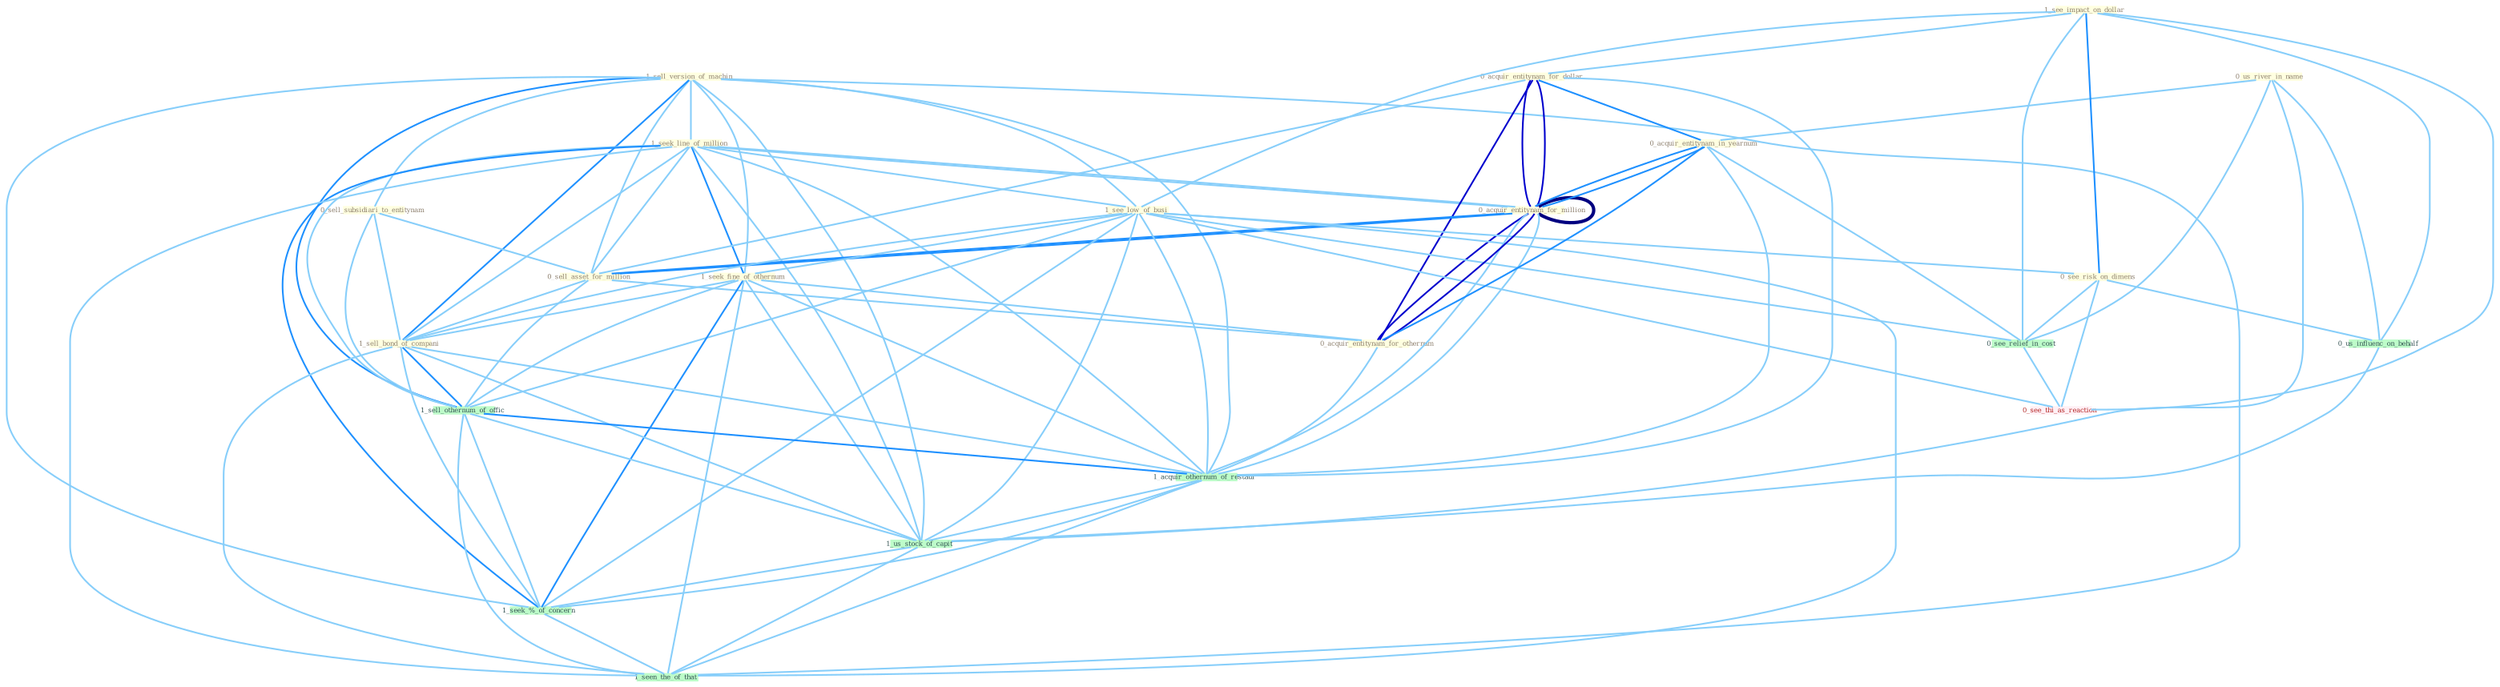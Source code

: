 Graph G{ 
    node
    [shape=polygon,style=filled,width=.5,height=.06,color="#BDFCC9",fixedsize=true,fontsize=4,
    fontcolor="#2f4f4f"];
    {node
    [color="#ffffe0", fontcolor="#8b7d6b"] "0_us_river_in_name " "1_sell_version_of_machin " "1_see_impact_on_dollar " "1_seek_line_of_million " "0_acquir_entitynam_for_dollar " "0_acquir_entitynam_for_million " "0_sell_subsidiari_to_entitynam " "0_sell_asset_for_million " "1_see_low_of_busi " "1_seek_fine_of_othernum " "0_acquir_entitynam_for_othernum " "0_see_risk_on_dimens " "1_sell_bond_of_compani " "0_acquir_entitynam_in_yearnum "}
{node [color="#fff0f5", fontcolor="#b22222"] "0_see_thi_as_reaction "}
edge [color="#B0E2FF"];

	"0_us_river_in_name " -- "0_acquir_entitynam_in_yearnum " [w="1", color="#87cefa" ];
	"0_us_river_in_name " -- "0_us_influenc_on_behalf " [w="1", color="#87cefa" ];
	"0_us_river_in_name " -- "0_see_relief_in_cost " [w="1", color="#87cefa" ];
	"0_us_river_in_name " -- "1_us_stock_of_capit " [w="1", color="#87cefa" ];
	"1_sell_version_of_machin " -- "1_seek_line_of_million " [w="1", color="#87cefa" ];
	"1_sell_version_of_machin " -- "0_sell_subsidiari_to_entitynam " [w="1", color="#87cefa" ];
	"1_sell_version_of_machin " -- "0_sell_asset_for_million " [w="1", color="#87cefa" ];
	"1_sell_version_of_machin " -- "1_see_low_of_busi " [w="1", color="#87cefa" ];
	"1_sell_version_of_machin " -- "1_seek_fine_of_othernum " [w="1", color="#87cefa" ];
	"1_sell_version_of_machin " -- "1_sell_bond_of_compani " [w="2", color="#1e90ff" , len=0.8];
	"1_sell_version_of_machin " -- "1_sell_othernum_of_offic " [w="2", color="#1e90ff" , len=0.8];
	"1_sell_version_of_machin " -- "1_acquir_othernum_of_restaur " [w="1", color="#87cefa" ];
	"1_sell_version_of_machin " -- "1_us_stock_of_capit " [w="1", color="#87cefa" ];
	"1_sell_version_of_machin " -- "1_seek_%_of_concern " [w="1", color="#87cefa" ];
	"1_sell_version_of_machin " -- "1_seen_the_of_that " [w="1", color="#87cefa" ];
	"1_see_impact_on_dollar " -- "0_acquir_entitynam_for_dollar " [w="1", color="#87cefa" ];
	"1_see_impact_on_dollar " -- "1_see_low_of_busi " [w="1", color="#87cefa" ];
	"1_see_impact_on_dollar " -- "0_see_risk_on_dimens " [w="2", color="#1e90ff" , len=0.8];
	"1_see_impact_on_dollar " -- "0_us_influenc_on_behalf " [w="1", color="#87cefa" ];
	"1_see_impact_on_dollar " -- "0_see_relief_in_cost " [w="1", color="#87cefa" ];
	"1_see_impact_on_dollar " -- "0_see_thi_as_reaction " [w="1", color="#87cefa" ];
	"1_seek_line_of_million " -- "0_acquir_entitynam_for_million " [w="1", color="#87cefa" ];
	"1_seek_line_of_million " -- "0_sell_asset_for_million " [w="1", color="#87cefa" ];
	"1_seek_line_of_million " -- "1_see_low_of_busi " [w="1", color="#87cefa" ];
	"1_seek_line_of_million " -- "1_seek_fine_of_othernum " [w="2", color="#1e90ff" , len=0.8];
	"1_seek_line_of_million " -- "1_sell_bond_of_compani " [w="1", color="#87cefa" ];
	"1_seek_line_of_million " -- "0_acquir_entitynam_for_million " [w="1", color="#87cefa" ];
	"1_seek_line_of_million " -- "1_sell_othernum_of_offic " [w="1", color="#87cefa" ];
	"1_seek_line_of_million " -- "1_acquir_othernum_of_restaur " [w="1", color="#87cefa" ];
	"1_seek_line_of_million " -- "1_us_stock_of_capit " [w="1", color="#87cefa" ];
	"1_seek_line_of_million " -- "1_seek_%_of_concern " [w="2", color="#1e90ff" , len=0.8];
	"1_seek_line_of_million " -- "1_seen_the_of_that " [w="1", color="#87cefa" ];
	"0_acquir_entitynam_for_dollar " -- "0_acquir_entitynam_for_million " [w="3", color="#0000cd" , len=0.6];
	"0_acquir_entitynam_for_dollar " -- "0_sell_asset_for_million " [w="1", color="#87cefa" ];
	"0_acquir_entitynam_for_dollar " -- "0_acquir_entitynam_for_othernum " [w="3", color="#0000cd" , len=0.6];
	"0_acquir_entitynam_for_dollar " -- "0_acquir_entitynam_in_yearnum " [w="2", color="#1e90ff" , len=0.8];
	"0_acquir_entitynam_for_dollar " -- "0_acquir_entitynam_for_million " [w="3", color="#0000cd" , len=0.6];
	"0_acquir_entitynam_for_dollar " -- "1_acquir_othernum_of_restaur " [w="1", color="#87cefa" ];
	"0_acquir_entitynam_for_million " -- "0_sell_asset_for_million " [w="2", color="#1e90ff" , len=0.8];
	"0_acquir_entitynam_for_million " -- "0_acquir_entitynam_for_othernum " [w="3", color="#0000cd" , len=0.6];
	"0_acquir_entitynam_for_million " -- "0_acquir_entitynam_in_yearnum " [w="2", color="#1e90ff" , len=0.8];
	"0_acquir_entitynam_for_million " -- "0_acquir_entitynam_for_million " [w="4", style=bold, color="#000080", len=0.4];
	"0_acquir_entitynam_for_million " -- "1_acquir_othernum_of_restaur " [w="1", color="#87cefa" ];
	"0_sell_subsidiari_to_entitynam " -- "0_sell_asset_for_million " [w="1", color="#87cefa" ];
	"0_sell_subsidiari_to_entitynam " -- "1_sell_bond_of_compani " [w="1", color="#87cefa" ];
	"0_sell_subsidiari_to_entitynam " -- "1_sell_othernum_of_offic " [w="1", color="#87cefa" ];
	"0_sell_asset_for_million " -- "0_acquir_entitynam_for_othernum " [w="1", color="#87cefa" ];
	"0_sell_asset_for_million " -- "1_sell_bond_of_compani " [w="1", color="#87cefa" ];
	"0_sell_asset_for_million " -- "0_acquir_entitynam_for_million " [w="2", color="#1e90ff" , len=0.8];
	"0_sell_asset_for_million " -- "1_sell_othernum_of_offic " [w="1", color="#87cefa" ];
	"1_see_low_of_busi " -- "1_seek_fine_of_othernum " [w="1", color="#87cefa" ];
	"1_see_low_of_busi " -- "0_see_risk_on_dimens " [w="1", color="#87cefa" ];
	"1_see_low_of_busi " -- "1_sell_bond_of_compani " [w="1", color="#87cefa" ];
	"1_see_low_of_busi " -- "1_sell_othernum_of_offic " [w="1", color="#87cefa" ];
	"1_see_low_of_busi " -- "0_see_relief_in_cost " [w="1", color="#87cefa" ];
	"1_see_low_of_busi " -- "0_see_thi_as_reaction " [w="1", color="#87cefa" ];
	"1_see_low_of_busi " -- "1_acquir_othernum_of_restaur " [w="1", color="#87cefa" ];
	"1_see_low_of_busi " -- "1_us_stock_of_capit " [w="1", color="#87cefa" ];
	"1_see_low_of_busi " -- "1_seek_%_of_concern " [w="1", color="#87cefa" ];
	"1_see_low_of_busi " -- "1_seen_the_of_that " [w="1", color="#87cefa" ];
	"1_seek_fine_of_othernum " -- "0_acquir_entitynam_for_othernum " [w="1", color="#87cefa" ];
	"1_seek_fine_of_othernum " -- "1_sell_bond_of_compani " [w="1", color="#87cefa" ];
	"1_seek_fine_of_othernum " -- "1_sell_othernum_of_offic " [w="1", color="#87cefa" ];
	"1_seek_fine_of_othernum " -- "1_acquir_othernum_of_restaur " [w="1", color="#87cefa" ];
	"1_seek_fine_of_othernum " -- "1_us_stock_of_capit " [w="1", color="#87cefa" ];
	"1_seek_fine_of_othernum " -- "1_seek_%_of_concern " [w="2", color="#1e90ff" , len=0.8];
	"1_seek_fine_of_othernum " -- "1_seen_the_of_that " [w="1", color="#87cefa" ];
	"0_acquir_entitynam_for_othernum " -- "0_acquir_entitynam_in_yearnum " [w="2", color="#1e90ff" , len=0.8];
	"0_acquir_entitynam_for_othernum " -- "0_acquir_entitynam_for_million " [w="3", color="#0000cd" , len=0.6];
	"0_acquir_entitynam_for_othernum " -- "1_acquir_othernum_of_restaur " [w="1", color="#87cefa" ];
	"0_see_risk_on_dimens " -- "0_us_influenc_on_behalf " [w="1", color="#87cefa" ];
	"0_see_risk_on_dimens " -- "0_see_relief_in_cost " [w="1", color="#87cefa" ];
	"0_see_risk_on_dimens " -- "0_see_thi_as_reaction " [w="1", color="#87cefa" ];
	"1_sell_bond_of_compani " -- "1_sell_othernum_of_offic " [w="2", color="#1e90ff" , len=0.8];
	"1_sell_bond_of_compani " -- "1_acquir_othernum_of_restaur " [w="1", color="#87cefa" ];
	"1_sell_bond_of_compani " -- "1_us_stock_of_capit " [w="1", color="#87cefa" ];
	"1_sell_bond_of_compani " -- "1_seek_%_of_concern " [w="1", color="#87cefa" ];
	"1_sell_bond_of_compani " -- "1_seen_the_of_that " [w="1", color="#87cefa" ];
	"0_acquir_entitynam_in_yearnum " -- "0_acquir_entitynam_for_million " [w="2", color="#1e90ff" , len=0.8];
	"0_acquir_entitynam_in_yearnum " -- "0_see_relief_in_cost " [w="1", color="#87cefa" ];
	"0_acquir_entitynam_in_yearnum " -- "1_acquir_othernum_of_restaur " [w="1", color="#87cefa" ];
	"0_acquir_entitynam_for_million " -- "1_acquir_othernum_of_restaur " [w="1", color="#87cefa" ];
	"1_sell_othernum_of_offic " -- "1_acquir_othernum_of_restaur " [w="2", color="#1e90ff" , len=0.8];
	"1_sell_othernum_of_offic " -- "1_us_stock_of_capit " [w="1", color="#87cefa" ];
	"1_sell_othernum_of_offic " -- "1_seek_%_of_concern " [w="1", color="#87cefa" ];
	"1_sell_othernum_of_offic " -- "1_seen_the_of_that " [w="1", color="#87cefa" ];
	"0_us_influenc_on_behalf " -- "1_us_stock_of_capit " [w="1", color="#87cefa" ];
	"0_see_relief_in_cost " -- "0_see_thi_as_reaction " [w="1", color="#87cefa" ];
	"1_acquir_othernum_of_restaur " -- "1_us_stock_of_capit " [w="1", color="#87cefa" ];
	"1_acquir_othernum_of_restaur " -- "1_seek_%_of_concern " [w="1", color="#87cefa" ];
	"1_acquir_othernum_of_restaur " -- "1_seen_the_of_that " [w="1", color="#87cefa" ];
	"1_us_stock_of_capit " -- "1_seek_%_of_concern " [w="1", color="#87cefa" ];
	"1_us_stock_of_capit " -- "1_seen_the_of_that " [w="1", color="#87cefa" ];
	"1_seek_%_of_concern " -- "1_seen_the_of_that " [w="1", color="#87cefa" ];
}